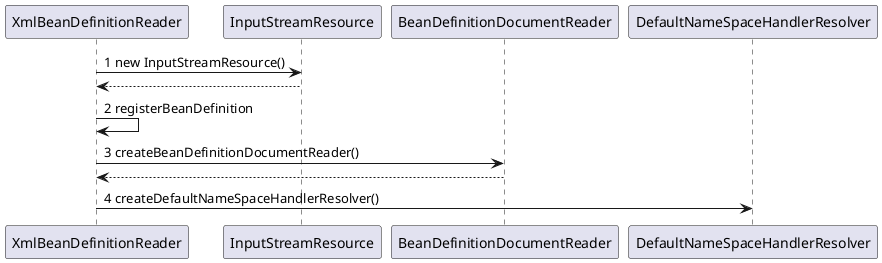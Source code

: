 @startuml
XmlBeanDefinitionReader -> InputStreamResource: 1 new InputStreamResource()
InputStreamResource --> XmlBeanDefinitionReader

XmlBeanDefinitionReader -> XmlBeanDefinitionReader : 2 registerBeanDefinition

XmlBeanDefinitionReader -> BeanDefinitionDocumentReader : 3 createBeanDefinitionDocumentReader()
BeanDefinitionDocumentReader --> XmlBeanDefinitionReader

XmlBeanDefinitionReader -> DefaultNameSpaceHandlerResolver : 4 createDefaultNameSpaceHandlerResolver()


@enduml
